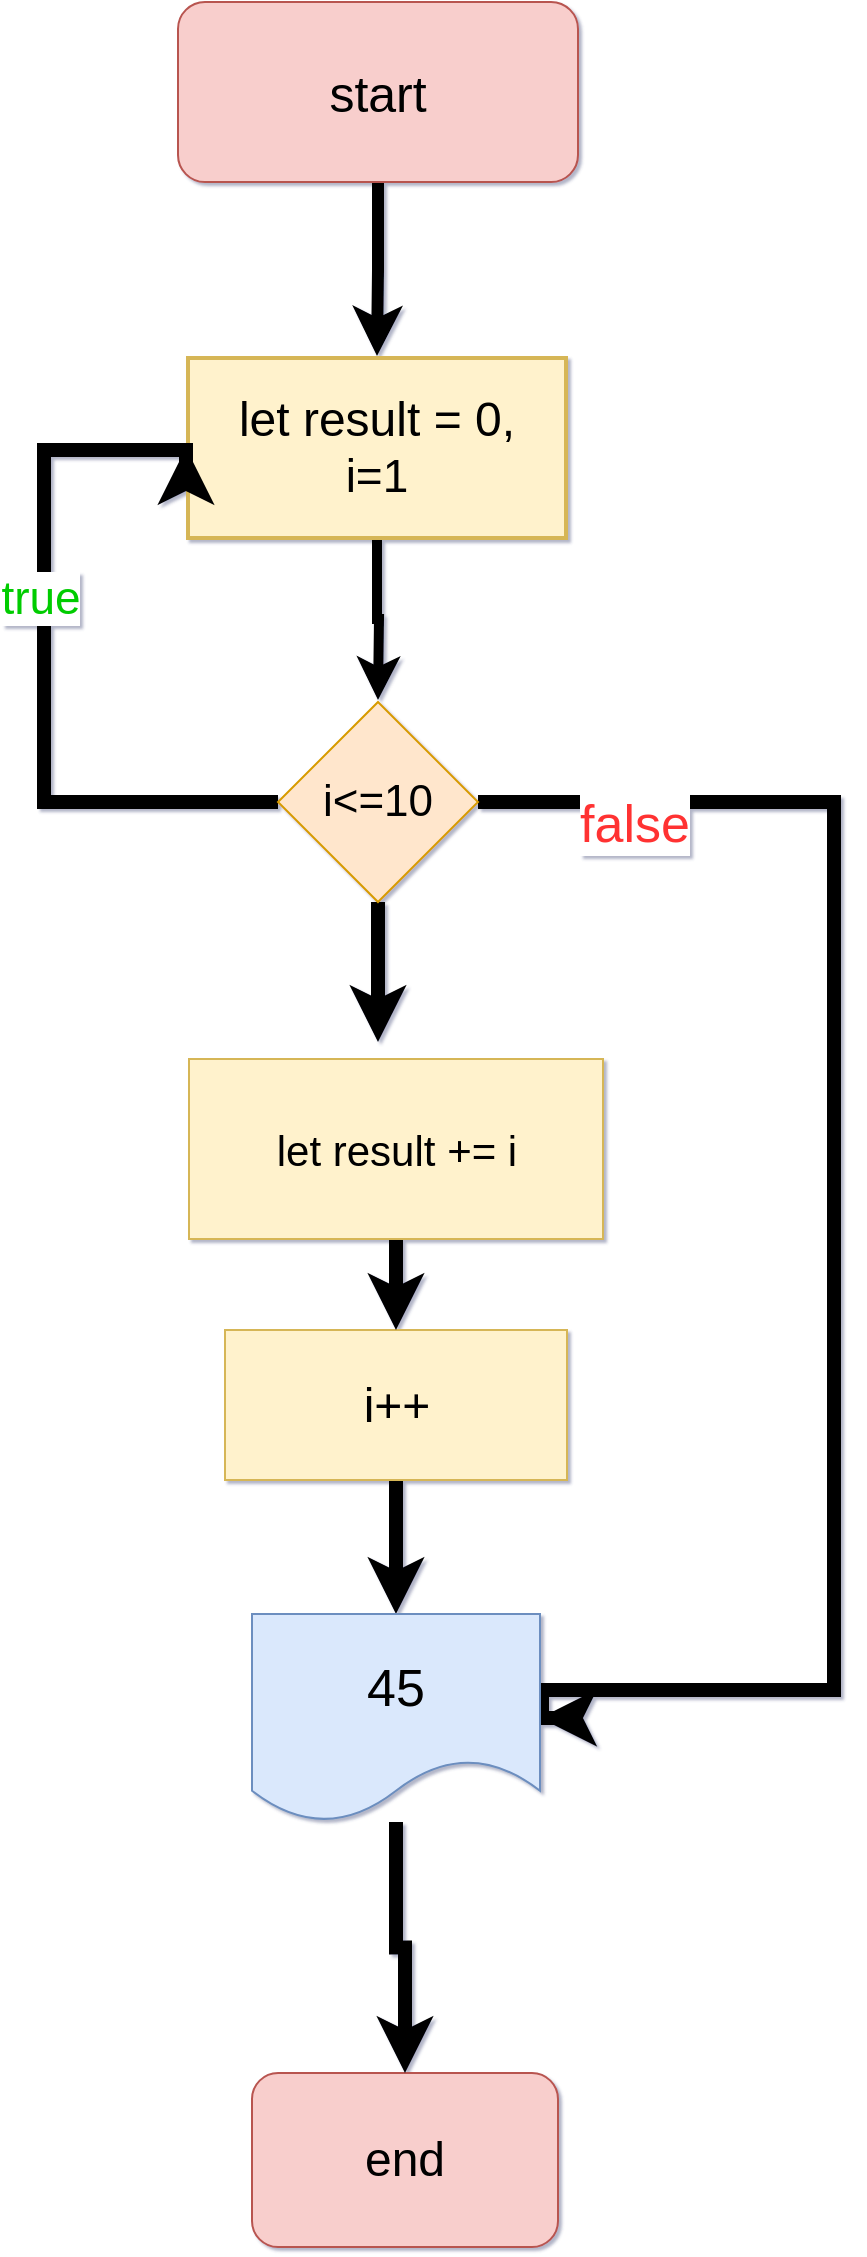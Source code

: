 <mxfile version="10.7.4" type="github"><diagram id="bmw-HfPs-N7Aise90olA" name="Page-1"><mxGraphModel dx="1790" dy="973" grid="1" gridSize="9" guides="1" tooltips="1" connect="1" arrows="1" fold="1" page="1" pageScale="1" pageWidth="850" pageHeight="1100" background="none" math="0" shadow="1"><root><mxCell id="0"/><mxCell id="1" parent="0"/><mxCell id="ImZvCNY1wZIyVrmO7zm7-56" style="edgeStyle=orthogonalEdgeStyle;rounded=0;orthogonalLoop=1;jettySize=auto;html=1;entryX=0.5;entryY=0;entryDx=0;entryDy=0;strokeWidth=6;" edge="1" parent="1" source="ImZvCNY1wZIyVrmO7zm7-1" target="ImZvCNY1wZIyVrmO7zm7-39"><mxGeometry relative="1" as="geometry"/></mxCell><mxCell id="ImZvCNY1wZIyVrmO7zm7-1" value="&lt;font style=&quot;font-size: 25px&quot;&gt;start&lt;/font&gt;" style="rounded=1;whiteSpace=wrap;html=1;fillColor=#f8cecc;strokeColor=#b85450;" vertex="1" parent="1"><mxGeometry x="310" y="20" width="200" height="90" as="geometry"/></mxCell><mxCell id="ImZvCNY1wZIyVrmO7zm7-22" style="edgeStyle=orthogonalEdgeStyle;rounded=0;orthogonalLoop=1;jettySize=auto;html=1;entryX=0;entryY=0.5;entryDx=0;entryDy=0;" edge="1" parent="1" source="ImZvCNY1wZIyVrmO7zm7-18"><mxGeometry relative="1" as="geometry"><mxPoint x="370" y="400.333" as="targetPoint"/><Array as="points"><mxPoint x="280" y="770"/><mxPoint x="280" y="400"/></Array></mxGeometry></mxCell><mxCell id="ImZvCNY1wZIyVrmO7zm7-27" value="&lt;font style=&quot;font-size: 24px&quot;&gt;end&lt;/font&gt;" style="rounded=1;whiteSpace=wrap;html=1;fillColor=#f8cecc;strokeColor=#b85450;" vertex="1" parent="1"><mxGeometry x="347" y="1055.5" width="153" height="87" as="geometry"/></mxCell><mxCell id="ImZvCNY1wZIyVrmO7zm7-68" style="edgeStyle=orthogonalEdgeStyle;rounded=0;orthogonalLoop=1;jettySize=auto;html=1;entryX=0.5;entryY=0;entryDx=0;entryDy=0;strokeWidth=7;" edge="1" parent="1" source="ImZvCNY1wZIyVrmO7zm7-35" target="ImZvCNY1wZIyVrmO7zm7-47"><mxGeometry relative="1" as="geometry"/></mxCell><mxCell id="ImZvCNY1wZIyVrmO7zm7-35" value="&lt;font style=&quot;font-size: 24px&quot;&gt;i++&lt;/font&gt;" style="rounded=0;whiteSpace=wrap;html=1;fillColor=#fff2cc;strokeColor=#d6b656;" vertex="1" parent="1"><mxGeometry x="333.5" y="684" width="171" height="75" as="geometry"/></mxCell><mxCell id="ImZvCNY1wZIyVrmO7zm7-57" style="edgeStyle=orthogonalEdgeStyle;rounded=0;orthogonalLoop=1;jettySize=auto;html=1;strokeWidth=5;" edge="1" parent="1" source="ImZvCNY1wZIyVrmO7zm7-39"><mxGeometry relative="1" as="geometry"><mxPoint x="410" y="369" as="targetPoint"/></mxGeometry></mxCell><mxCell id="ImZvCNY1wZIyVrmO7zm7-39" value="&lt;font style=&quot;font-size: 24px&quot;&gt;let result = 0,&lt;br&gt;&lt;/font&gt;&lt;font style=&quot;font-size: 23px&quot;&gt;i=1&lt;/font&gt;&lt;br&gt;" style="rounded=0;whiteSpace=wrap;html=1;fillColor=#fff2cc;strokeColor=#d6b656;strokeWidth=2;perimeterSpacing=1;" vertex="1" parent="1"><mxGeometry x="315" y="198" width="189" height="90" as="geometry"/></mxCell><mxCell id="ImZvCNY1wZIyVrmO7zm7-53" style="edgeStyle=orthogonalEdgeStyle;rounded=0;orthogonalLoop=1;jettySize=auto;html=1;entryX=0;entryY=0.5;entryDx=0;entryDy=0;strokeWidth=7;" edge="1" parent="1" source="ImZvCNY1wZIyVrmO7zm7-40" target="ImZvCNY1wZIyVrmO7zm7-39"><mxGeometry relative="1" as="geometry"><Array as="points"><mxPoint x="243" y="420"/><mxPoint x="243" y="244"/></Array></mxGeometry></mxCell><mxCell id="ImZvCNY1wZIyVrmO7zm7-64" value="&lt;font style=&quot;font-size: 23px&quot; color=&quot;#00cc00&quot;&gt;true&lt;/font&gt;" style="text;html=1;resizable=0;points=[];align=center;verticalAlign=middle;labelBackgroundColor=#ffffff;" vertex="1" connectable="0" parent="ImZvCNY1wZIyVrmO7zm7-53"><mxGeometry x="0.201" y="2" relative="1" as="geometry"><mxPoint as="offset"/></mxGeometry></mxCell><mxCell id="ImZvCNY1wZIyVrmO7zm7-54" style="edgeStyle=orthogonalEdgeStyle;rounded=0;orthogonalLoop=1;jettySize=auto;html=1;entryX=1;entryY=0.5;entryDx=0;entryDy=0;strokeWidth=7;" edge="1" parent="1" source="ImZvCNY1wZIyVrmO7zm7-40" target="ImZvCNY1wZIyVrmO7zm7-47"><mxGeometry relative="1" as="geometry"><Array as="points"><mxPoint x="638" y="420"/><mxPoint x="638" y="864"/><mxPoint x="492" y="864"/></Array></mxGeometry></mxCell><mxCell id="ImZvCNY1wZIyVrmO7zm7-63" value="&lt;span style=&quot;font-size: 26px&quot;&gt;&lt;font color=&quot;#ff3333&quot;&gt;false&lt;/font&gt;&lt;/span&gt;" style="text;html=1;resizable=0;points=[];align=center;verticalAlign=middle;labelBackgroundColor=#ffffff;" vertex="1" connectable="0" parent="ImZvCNY1wZIyVrmO7zm7-54"><mxGeometry x="-0.518" y="-100" relative="1" as="geometry"><mxPoint as="offset"/></mxGeometry></mxCell><mxCell id="ImZvCNY1wZIyVrmO7zm7-69" style="edgeStyle=orthogonalEdgeStyle;rounded=0;orthogonalLoop=1;jettySize=auto;html=1;strokeWidth=7;" edge="1" parent="1" source="ImZvCNY1wZIyVrmO7zm7-40"><mxGeometry relative="1" as="geometry"><mxPoint x="410" y="540" as="targetPoint"/></mxGeometry></mxCell><mxCell id="ImZvCNY1wZIyVrmO7zm7-40" value="&lt;font style=&quot;font-size: 22px&quot;&gt;i&amp;lt;=10&lt;/font&gt;" style="rhombus;whiteSpace=wrap;html=1;fillColor=#ffe6cc;strokeColor=#d79b00;" vertex="1" parent="1"><mxGeometry x="360" y="370" width="100" height="100" as="geometry"/></mxCell><mxCell id="ImZvCNY1wZIyVrmO7zm7-70" style="edgeStyle=orthogonalEdgeStyle;rounded=0;orthogonalLoop=1;jettySize=auto;html=1;entryX=0.5;entryY=0;entryDx=0;entryDy=0;strokeWidth=7;" edge="1" parent="1" source="ImZvCNY1wZIyVrmO7zm7-44" target="ImZvCNY1wZIyVrmO7zm7-35"><mxGeometry relative="1" as="geometry"/></mxCell><mxCell id="ImZvCNY1wZIyVrmO7zm7-44" value="&lt;font style=&quot;font-size: 21px&quot;&gt;let result += i&lt;/font&gt;" style="rounded=0;whiteSpace=wrap;html=1;fillColor=#fff2cc;strokeColor=#d6b656;direction=west;" vertex="1" parent="1"><mxGeometry x="315.5" y="548.5" width="207" height="90" as="geometry"/></mxCell><mxCell id="ImZvCNY1wZIyVrmO7zm7-67" style="edgeStyle=orthogonalEdgeStyle;rounded=0;orthogonalLoop=1;jettySize=auto;html=1;entryX=0.5;entryY=0;entryDx=0;entryDy=0;strokeWidth=7;" edge="1" parent="1" source="ImZvCNY1wZIyVrmO7zm7-47" target="ImZvCNY1wZIyVrmO7zm7-27"><mxGeometry relative="1" as="geometry"/></mxCell><mxCell id="ImZvCNY1wZIyVrmO7zm7-47" value="&lt;font style=&quot;font-size: 26px&quot;&gt;45&lt;/font&gt;" style="shape=document;whiteSpace=wrap;html=1;boundedLbl=1;fillColor=#dae8fc;strokeColor=#6c8ebf;" vertex="1" parent="1"><mxGeometry x="347" y="826" width="144" height="104" as="geometry"/></mxCell></root></mxGraphModel></diagram></mxfile>